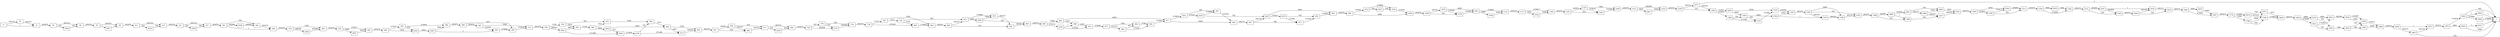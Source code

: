digraph {
	graph [rankdir=LR]
	node [shape=rectangle]
	20 -> 21 [label=283475]
	21 -> 39 [label=283476]
	39 -> 66 [label=283152]
	39 -> 2008 [label=324]
	66 -> 76 [label=283476]
	76 -> 98 [label=283475]
	76 -> 3927 [label=1]
	98 -> 211 [label=283476]
	211 -> 215 [label=283152]
	211 -> 2023 [label=324]
	215 -> 217 [label=283476]
	217 -> 227 [label=283152]
	217 -> 2038 [label=324]
	227 -> 291 [label=283476]
	291 -> 304 [label=583]
	291 -> 2049 [label=282892]
	291 -> 309 [label=1]
	304 -> 309 [label=283475]
	309 -> 374 [label=283476]
	374 -> 395 [label=3188]
	374 -> 2069 [label=280288]
	395 -> 419 [label=283476]
	419 -> 440 [label=275817]
	419 -> 3947 [label=7659]
	440 -> 446 [label=283476]
	446 -> 455 [label=275817]
	446 -> 3355 [label=7659]
	455 -> 482 [label=274993]
	455 -> 3355 [label=824]
	482 -> 488 [label=283475]
	488 -> 491 [label=282652]
	488 -> 509 [label=823]
	491 -> 500 [label=274994]
	491 -> 512 [label=7658]
	500 -> 509 [label=274995]
	509 -> 512 [label=275818]
	512 -> 540 [label=283476]
	540 -> 554 [label=3189]
	540 -> 2081 [label=280287]
	554 -> 561 [label=2424]
	554 -> 575 [label=765]
	561 -> 569 [label=11231]
	569 -> 575 [label=2423]
	569 -> 2092 [label=8808]
	575 -> 590 [label=3188]
	590 -> 602 [label=3513]
	602 -> 623 [label=3189]
	602 -> 2113 [label=8807]
	623 -> 641 [label=283476]
	641 -> 650 [label=282651]
	641 -> 662 [label=825]
	650 -> 662 [label=282327]
	650 -> 671 [label=324]
	662 -> 671 [label=283152]
	671 -> 692 [label=283152]
	671 -> 2169 [label=324]
	692 -> 728 [label=283476]
	728 -> 755 [label=907]
	728 -> 2175 [label=282569]
	755 -> 776 [label=582]
	755 -> 2175 [label=325]
	776 -> 779 [label=283476]
	779 -> 782 [label=11231]
	779 -> 800 [label=272245]
	782 -> 791 [label=3573]
	782 -> 803 [label=7658]
	791 -> 800 [label=2748]
	791 -> 812 [label=825]
	800 -> 803 [label=274993]
	803 -> 809 [label=282651]
	809 -> 812 [label=282327]
	809 -> 842 [label=324]
	812 -> 833 [label=274669]
	812 -> 3482 [label=8483]
	833 -> 842 [label=282327]
	842 -> 845 [label=282651]
	845 -> 848 [label=283476]
	848 -> 863 [label=10906]
	848 -> 2224 [label=272570]
	863 -> 869 [label=2423]
	863 -> 911 [label=8483]
	869 -> 872 [label=2424]
	872 -> 873 [label=274993]
	873 -> 884 [label=273152]
	873 -> 894 [label=1841]
	884 -> 894 [label=907]
	884 -> 905 [label=272245]
	894 -> 905 [label=2748]
	905 -> 911 [label=274993]
	911 -> 920 [label=274993]
	911 -> 944 [label=8483]
	920 -> 941 [label=582]
	920 -> 2253 [label=274411]
	941 -> 944 [label=274228]
	944 -> 947 [label=282711]
	947 -> 971 [label=582]
	947 -> 2267 [label=282129]
	971 -> 978 [label=274228]
	978 -> 983 [label=274993]
	983 -> 992 [label=283476]
	992 -> 1013 [label=274993]
	992 -> 1046 [label=8483]
	1013 -> 1034 [label=274669]
	1013 -> 2307 [label=324]
	1034 -> 1046 [label=274993]
	1046 -> 1058 [label=283476]
	1058 -> 1070 [label=283152]
	1058 -> 1079 [label=324]
	1070 -> 1079 [label=274669]
	1070 -> 1091 [label=8483]
	1079 -> 1091 [label=274993]
	1091 -> 1112 [label=274993]
	1091 -> 3706 [label=8483]
	1112 -> 1127 [label=283476]
	1127 -> 1166 [label=275817]
	1127 -> 3744 [label=7659]
	1166 -> 1181 [label=283476]
	1181 -> 1187 [label=282653]
	1181 -> 1202 [label=823]
	1187 -> 1202 [label=274670]
	1187 -> 1208 [label=7983]
	1202 -> 1208 [label=275493]
	1208 -> 1211 [label=283476]
	1211 -> 1232 [label=280546]
	1211 -> 2367 [label=2930]
	1232 -> 1259 [label=283476]
	1259 -> 1271 [label=283151]
	1259 -> 1280 [label=325]
	1271 -> 1 [label=1]
	1271 -> 1280 [label=283150]
	1280 -> 1289 [label=272062]
	1280 -> 2405 [label=11413]
	1289 -> 1304 [label=582]
	1289 -> 1310 [label=271480]
	1304 -> 1310 [label=582]
	1304 -> 3784 [label=8483]
	1310 -> 1319 [label=272062]
	1319 -> 1325 [label=274992]
	1325 -> 1328 [label=283474]
	1328 -> 1343 [label=280544]
	1328 -> 1352 [label=324]
	1328 -> 1349 [label=2606]
	1343 -> 1349 [label=280545]
	1349 -> 1352 [label=283151]
	1352 -> 1388 [label=283475]
	1388 -> 1409 [label=582]
	1388 -> 2466 [label=282893]
	1409 -> 1427 [label=583]
	1427 -> 1445 [label=280870]
	1445 -> 1485 [label=283475]
	1485 -> 1490 [label=274993]
	1485 -> 2502 [label=8482]
	1490 -> 1511 [label=582]
	1490 -> 2502 [label=274411]
	1511 -> 1544 [label=283475]
	1544 -> 1565 [label=274993]
	1544 -> 4029 [label=8482]
	1565 -> 1574 [label=283475]
	1574 -> 1595 [label=582]
	1574 -> 2521 [label=282893]
	1595 -> 1604 [label=283474]
	1604 -> 1616 [label=283150]
	1604 -> 1625 [label=324]
	1616 -> 1625 [label=283151]
	1625 -> 1646 [label=283475]
	1646 -> 1667 [label=274993]
	1646 -> 4075 [label=8482]
	1667 -> 1778 [label=283475]
	1778 -> 1788 [label=9388]
	1778 -> 3814 [label=274087]
	1788 -> 1799 [label=582]
	1788 -> 2557 [label=8806]
	1799 -> 1809 [label=273904]
	1809 -> 1829 [label=283475]
	1829 -> 1841 [label=274669]
	1829 -> 2578 [label=8806]
	1841 -> 1850 [label=582]
	1841 -> 3833 [label=274087]
	1850 -> 1856 [label=906]
	1856 -> 1862 [label=582]
	1856 -> 2592 [label=324]
	1862 -> 1886 [label=9064]
	1886 -> 1956 [label=283475]
	1956 -> 1965 [label=283474]
	1956 -> 1977 [label=1]
	1965 -> 1 [label=324]
	1965 -> 1977 [label=283150]
	1977 -> 1979 [label=283151]
	1979 -> 1982 [label=274670]
	1979 -> 4292 [label=8481]
	1982 -> 3845 [label=1]
	1982 -> 3906 [label=274086]
	1982 -> 1 [label=583]
	2008 -> 66 [label=324]
	2023 -> 215 [label=324]
	2038 -> 227 [label=324]
	2049 -> 304 [label=282892]
	2069 -> 395 [label=280288]
	2081 -> 561 [label=8807]
	2081 -> 2093 [label=271480]
	2092 -> 2093 [label=325]
	2092 -> 602 [label=8483]
	2093 -> 2105 [label=271805]
	2105 -> 590 [label=325]
	2105 -> 2113 [label=271480]
	2113 -> 623 [label=280287]
	2169 -> 692 [label=324]
	2175 -> 776 [label=282894]
	2224 -> 872 [label=272569]
	2224 -> 869 [label=1]
	2253 -> 941 [label=273646]
	2253 -> 2267 [label=765]
	2267 -> 2274 [label=274411]
	2267 -> 983 [label=8483]
	2274 -> 971 [label=273646]
	2274 -> 978 [label=765]
	2307 -> 1034 [label=324]
	2367 -> 1232 [label=2930]
	2405 -> 1319 [label=2930]
	2405 -> 1304 [label=8483]
	2466 -> 2481 [label=282892]
	2466 -> 1409 [label=1]
	2481 -> 2484 [label=282127]
	2481 -> 3903 [label=765]
	2484 -> 1427 [label=280287]
	2484 -> 3903 [label=1840]
	2502 -> 1511 [label=282893]
	2521 -> 1595 [label=282892]
	2521 -> 1616 [label=1]
	2557 -> 1809 [label=9571]
	2578 -> 1850 [label=324]
	2578 -> 3833 [label=8482]
	2592 -> 1886 [label=274411]
	3355 -> 3367 [label=8483]
	3367 -> 482 [label=8482]
	3367 -> 500 [label=1]
	3482 -> 845 [label=825]
	3482 -> 833 [label=7658]
	3706 -> 1112 [label=8483]
	3744 -> 1166 [label=7659]
	3784 -> 1343 [label=1]
	3784 -> 1325 [label=8482]
	3814 -> 1799 [label=273322]
	3814 -> 2557 [label=765]
	3833 -> 3839 [label=282569]
	3839 -> 2592 [label=274087]
	3839 -> 1862 [label=8482]
	3845 -> 1 [label=1]
	3903 -> 1445 [label=2605]
	3906 -> 1 [label=274086]
	3927 -> 98 [label=1]
	3947 -> 440 [label=7659]
	4029 -> 1565 [label=8482]
	4075 -> 1667 [label=8482]
	4292 -> 1 [label=8480]
	4292 -> 4351 [label=1]
	4351 -> 1 [label=1]
	0 -> 21 [label=1]
	0 -> 20 [label=283475]
}
